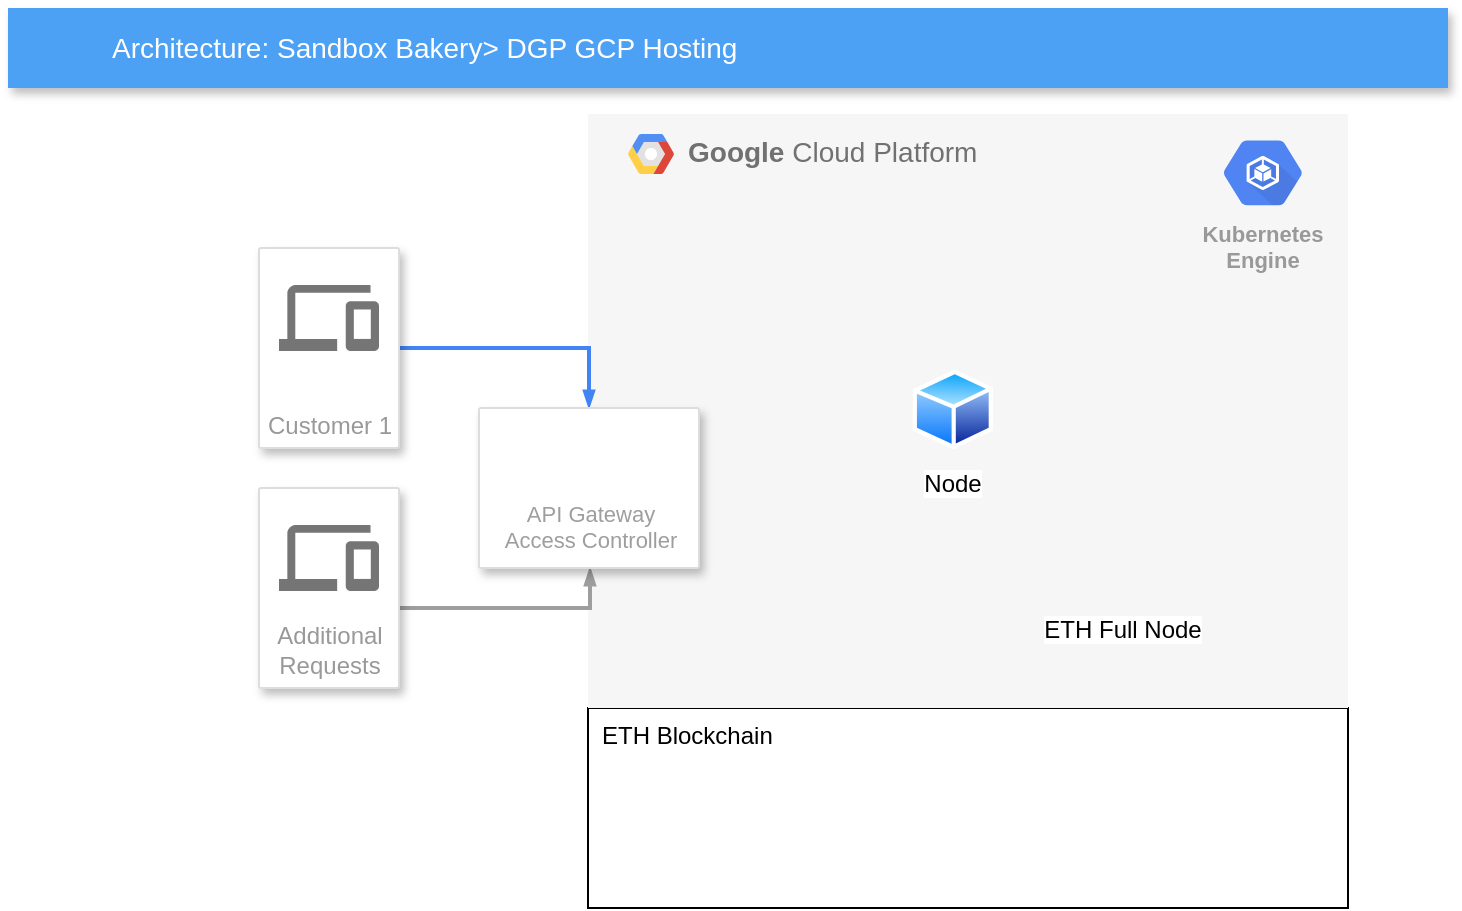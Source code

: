 <mxfile version="17.4.0" type="github">
  <diagram id="f106602c-feb2-e66a-4537-3a34d633f6aa" name="Page-1">
    <mxGraphModel dx="1108" dy="450" grid="1" gridSize="10" guides="1" tooltips="1" connect="1" arrows="1" fold="1" page="1" pageScale="1" pageWidth="1169" pageHeight="827" background="none" math="0" shadow="0">
      <root>
        <mxCell id="0" />
        <mxCell id="1" parent="0" />
        <mxCell id="JJU6Y2cLOWEsTwv16sT9-1052" value="" style="rounded=0;whiteSpace=wrap;html=1;" vertex="1" parent="1">
          <mxGeometry x="520" y="390" width="380" height="100" as="geometry" />
        </mxCell>
        <mxCell id="14" value="&lt;b&gt;Google &lt;/b&gt;Cloud Platform" style="fillColor=#F6F6F6;strokeColor=none;shadow=0;gradientColor=none;fontSize=14;align=left;spacing=10;fontColor=#717171;9E9E9E;verticalAlign=top;spacingTop=-4;fontStyle=0;spacingLeft=40;html=1;" parent="1" vertex="1">
          <mxGeometry x="520" y="93" width="380" height="297" as="geometry" />
        </mxCell>
        <mxCell id="15" value="" style="shape=mxgraph.gcp2.google_cloud_platform;fillColor=#F6F6F6;strokeColor=none;shadow=0;gradientColor=none;" parent="14" vertex="1">
          <mxGeometry width="23" height="20" relative="1" as="geometry">
            <mxPoint x="20" y="10" as="offset" />
          </mxGeometry>
        </mxCell>
        <mxCell id="ZkhYqguhMuYWFJe9Dj88-1052" value="Kubernetes&#xa;Engine" style="sketch=0;html=1;fillColor=#5184F3;strokeColor=none;verticalAlign=top;labelPosition=center;verticalLabelPosition=bottom;align=center;spacingTop=-6;fontSize=11;fontStyle=1;fontColor=#999999;shape=mxgraph.gcp2.hexIcon;prIcon=container_engine" parent="14" vertex="1">
          <mxGeometry x="307.619" y="5.696" width="59.714" height="47.601" as="geometry" />
        </mxCell>
        <mxCell id="ZkhYqguhMuYWFJe9Dj88-1055" value="Node" style="aspect=fixed;perimeter=ellipsePerimeter;html=1;align=center;shadow=0;dashed=0;spacingTop=3;image;image=img/lib/active_directory/generic_node.svg;" parent="14" vertex="1">
          <mxGeometry x="162.059" y="127.751" width="40.685" height="39.871" as="geometry" />
        </mxCell>
        <mxCell id="ZkhYqguhMuYWFJe9Dj88-1059" value="ETH Full Node" style="shape=image;html=1;verticalAlign=top;verticalLabelPosition=bottom;labelBackgroundColor=#ffffff;imageAspect=0;aspect=fixed;image=https://cdn3.iconfinder.com/data/icons/currency-and-cryptocurrency-signs-1/64/cryptocurrency_blockchain_Ethereum_ETH-128.png" parent="14" vertex="1">
          <mxGeometry x="240" y="190" width="54.3" height="54.3" as="geometry" />
        </mxCell>
        <mxCell id="1046" style="edgeStyle=orthogonalEdgeStyle;rounded=0;html=1;labelBackgroundColor=none;startFill=1;startSize=4;endArrow=blockThin;endFill=1;endSize=4;jettySize=auto;orthogonalLoop=1;strokeColor=#4284F3;strokeWidth=2;fontSize=12;fontColor=#000000;align=left;dashed=0;" parent="1" source="1036" target="1040" edge="1">
          <mxGeometry relative="1" as="geometry">
            <Array as="points">
              <mxPoint x="520.5" y="210" />
            </Array>
          </mxGeometry>
        </mxCell>
        <mxCell id="1036" value="Customer 1" style="strokeColor=#dddddd;fillColor=#ffffff;shadow=1;strokeWidth=1;rounded=1;absoluteArcSize=1;arcSize=2;labelPosition=center;verticalLabelPosition=middle;align=center;verticalAlign=bottom;spacingLeft=0;fontColor=#999999;fontSize=12;whiteSpace=wrap;spacingBottom=2;html=1;" parent="1" vertex="1">
          <mxGeometry x="355.5" y="160" width="70" height="100" as="geometry" />
        </mxCell>
        <mxCell id="1037" value="" style="dashed=0;connectable=0;html=1;fillColor=#757575;strokeColor=none;shape=mxgraph.gcp2.desktop_and_mobile;part=1;" parent="1036" vertex="1">
          <mxGeometry x="0.5" width="50" height="33" relative="1" as="geometry">
            <mxPoint x="-25" y="18.5" as="offset" />
          </mxGeometry>
        </mxCell>
        <mxCell id="1047" style="edgeStyle=orthogonalEdgeStyle;rounded=0;html=1;labelBackgroundColor=none;startFill=1;startSize=4;endArrow=blockThin;endFill=1;endSize=4;jettySize=auto;orthogonalLoop=1;strokeColor=#9E9E9E;strokeWidth=2;fontSize=12;fontColor=#000000;align=left;dashed=0;" parent="1" source="1038" target="1040" edge="1">
          <mxGeometry relative="1" as="geometry">
            <Array as="points">
              <mxPoint x="521" y="340" />
            </Array>
          </mxGeometry>
        </mxCell>
        <mxCell id="1038" value="Additional Requests&lt;br&gt;" style="strokeColor=#dddddd;fillColor=#ffffff;shadow=1;strokeWidth=1;rounded=1;absoluteArcSize=1;arcSize=2;labelPosition=center;verticalLabelPosition=middle;align=center;verticalAlign=bottom;spacingLeft=0;fontColor=#999999;fontSize=12;whiteSpace=wrap;spacingBottom=2;html=1;" parent="1" vertex="1">
          <mxGeometry x="355.5" y="280" width="70" height="100" as="geometry" />
        </mxCell>
        <mxCell id="1039" value="" style="dashed=0;connectable=0;html=1;fillColor=#757575;strokeColor=none;shape=mxgraph.gcp2.desktop_and_mobile;part=1;" parent="1038" vertex="1">
          <mxGeometry x="0.5" width="50" height="33" relative="1" as="geometry">
            <mxPoint x="-25" y="18.5" as="offset" />
          </mxGeometry>
        </mxCell>
        <mxCell id="1040" value="&lt;br&gt;&lt;br&gt;&lt;br&gt;API Gateway&lt;br&gt;Access Controller" style="strokeColor=#dddddd;fillColor=#ffffff;shadow=1;strokeWidth=1;rounded=1;absoluteArcSize=1;arcSize=2;fontSize=11;fontColor=#9E9E9E;align=center;html=1;" parent="1" vertex="1">
          <mxGeometry x="465.5" y="240" width="110" height="80" as="geometry" />
        </mxCell>
        <mxCell id="ZkhYqguhMuYWFJe9Dj88-1054" value="" style="shape=image;verticalLabelPosition=bottom;labelBackgroundColor=default;verticalAlign=top;aspect=fixed;imageAspect=0;image=https://2tjosk2rxzc21medji3nfn1g-wpengine.netdna-ssl.com/wp-content/uploads/2019/02/kong-combination-mark-blue-64px.png;" parent="1040" vertex="1">
          <mxGeometry x="18.81" y="14.286" width="72.38" height="24" as="geometry" />
        </mxCell>
        <mxCell id="818" value="Architecture: Sandbox Bakery&amp;gt; DGP GCP Hosting" style="fillColor=#4DA1F5;strokeColor=none;shadow=1;gradientColor=none;fontSize=14;align=left;spacingLeft=50;fontColor=#ffffff;html=1;" parent="1" vertex="1">
          <mxGeometry x="230" y="40" width="720" height="40" as="geometry" />
        </mxCell>
        <mxCell id="JJU6Y2cLOWEsTwv16sT9-1054" value="" style="shape=image;html=1;verticalAlign=top;verticalLabelPosition=bottom;labelBackgroundColor=#ffffff;imageAspect=0;aspect=fixed;image=https://cdn1.iconfinder.com/data/icons/cryptocurrency-blockchain-fintech-free/32/Cryptocurrency_blockchain_data-37-128.png" vertex="1" parent="1">
          <mxGeometry x="540" y="413" width="70" height="70" as="geometry" />
        </mxCell>
        <mxCell id="JJU6Y2cLOWEsTwv16sT9-1055" value="" style="shape=image;html=1;verticalAlign=top;verticalLabelPosition=bottom;labelBackgroundColor=#ffffff;imageAspect=0;aspect=fixed;image=https://cdn1.iconfinder.com/data/icons/cryptocurrency-blockchain-fintech-free/32/Cryptocurrency_blockchain_data-37-128.png" vertex="1" parent="1">
          <mxGeometry x="615.5" y="413" width="70" height="70" as="geometry" />
        </mxCell>
        <mxCell id="JJU6Y2cLOWEsTwv16sT9-1056" value="" style="shape=image;html=1;verticalAlign=top;verticalLabelPosition=bottom;labelBackgroundColor=#ffffff;imageAspect=0;aspect=fixed;image=https://cdn1.iconfinder.com/data/icons/cryptocurrency-blockchain-fintech-free/32/Cryptocurrency_blockchain_data-37-128.png" vertex="1" parent="1">
          <mxGeometry x="690" y="417" width="70" height="70" as="geometry" />
        </mxCell>
        <mxCell id="JJU6Y2cLOWEsTwv16sT9-1057" value="" style="shape=image;html=1;verticalAlign=top;verticalLabelPosition=bottom;labelBackgroundColor=#ffffff;imageAspect=0;aspect=fixed;image=https://cdn1.iconfinder.com/data/icons/cryptocurrency-blockchain-fintech-free/32/Cryptocurrency_blockchain_data-37-128.png" vertex="1" parent="1">
          <mxGeometry x="770" y="417" width="70" height="70" as="geometry" />
        </mxCell>
        <mxCell id="JJU6Y2cLOWEsTwv16sT9-1058" value="&lt;span style=&quot;color: rgb(0 , 0 , 0) ; font-family: &amp;#34;helvetica&amp;#34; ; font-size: 12px ; font-style: normal ; font-weight: 400 ; letter-spacing: normal ; text-align: center ; text-indent: 0px ; text-transform: none ; word-spacing: 0px ; background-color: rgb(255 , 255 , 255) ; display: inline ; float: none&quot;&gt;ETH Blockchain&lt;/span&gt;" style="text;whiteSpace=wrap;html=1;" vertex="1" parent="1">
          <mxGeometry x="525" y="390" width="100" height="30" as="geometry" />
        </mxCell>
      </root>
    </mxGraphModel>
  </diagram>
</mxfile>
